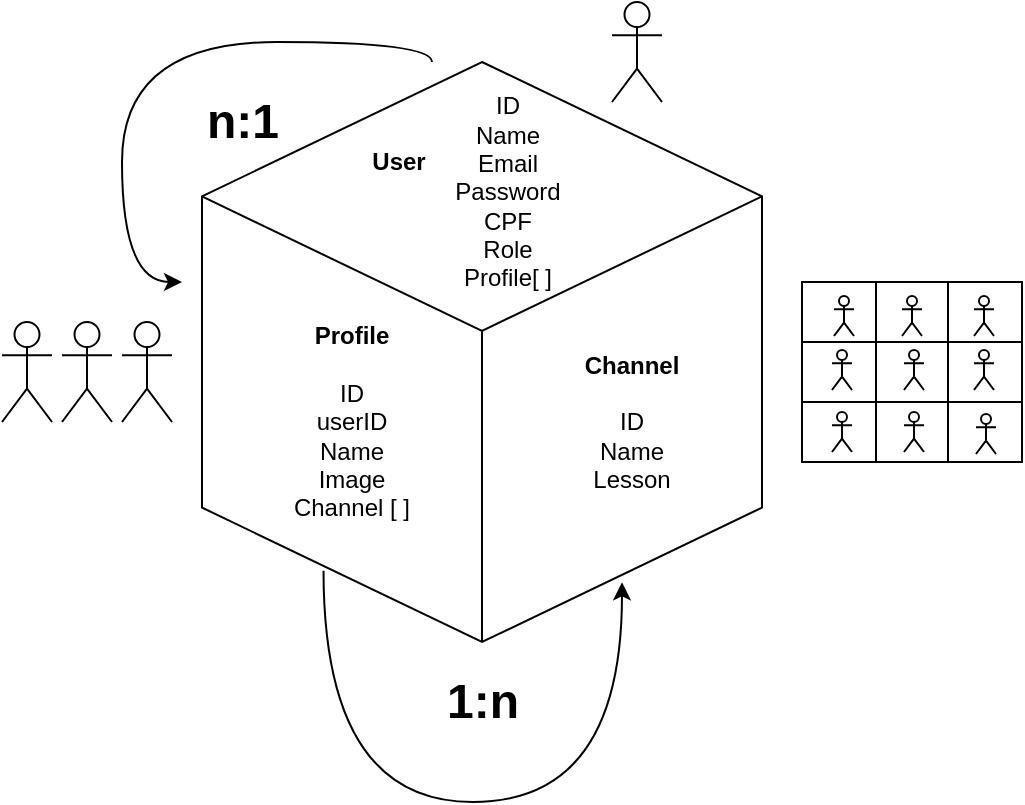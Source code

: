 <mxfile>
    <diagram id="1NWpr-ogG7gkXeitvTiQ" name="Página-1">
        <mxGraphModel dx="1009" dy="472" grid="1" gridSize="10" guides="1" tooltips="1" connect="1" arrows="1" fold="1" page="1" pageScale="1" pageWidth="850" pageHeight="1100" math="0" shadow="0">
            <root>
                <mxCell id="0"/>
                <mxCell id="1" parent="0"/>
                <mxCell id="2" value="" style="html=1;whiteSpace=wrap;shape=isoCube2;backgroundOutline=1;isoAngle=15;" vertex="1" parent="1">
                    <mxGeometry x="240" y="90" width="280" height="290" as="geometry"/>
                </mxCell>
                <mxCell id="3" value="ID&lt;br style=&quot;font-size: 12px&quot;&gt;Name&lt;br style=&quot;font-size: 12px&quot;&gt;Email&lt;br style=&quot;font-size: 12px&quot;&gt;Password&lt;br style=&quot;font-size: 12px&quot;&gt;CPF&lt;br style=&quot;font-size: 12px&quot;&gt;Role&lt;br style=&quot;font-size: 12px&quot;&gt;Profile[ ]" style="text;html=1;strokeColor=none;fillColor=none;align=center;verticalAlign=middle;whiteSpace=wrap;rounded=0;fontSize=12;" vertex="1" parent="1">
                    <mxGeometry x="368" y="110" width="50" height="90" as="geometry"/>
                </mxCell>
                <mxCell id="6" value="&lt;b&gt;Profile&lt;/b&gt;&lt;br&gt;&lt;br&gt;ID&lt;br&gt;userID&lt;br&gt;Name&lt;br&gt;Image&lt;br&gt;Channel [ ]" style="text;html=1;fillColor=none;align=center;verticalAlign=middle;whiteSpace=wrap;rounded=0;" vertex="1" parent="1">
                    <mxGeometry x="280" y="210" width="70" height="120" as="geometry"/>
                </mxCell>
                <mxCell id="7" value="&lt;b&gt;Channel&lt;/b&gt;&lt;br&gt;&lt;br&gt;ID&lt;br&gt;Name&lt;br&gt;Lesson" style="text;html=1;strokeColor=none;fillColor=none;align=center;verticalAlign=middle;whiteSpace=wrap;rounded=0;" vertex="1" parent="1">
                    <mxGeometry x="425" y="210" width="60" height="120" as="geometry"/>
                </mxCell>
                <mxCell id="17" value="" style="endArrow=classic;html=1;fillColor=#030B2A;curved=1;edgeStyle=orthogonalEdgeStyle;" edge="1" parent="1">
                    <mxGeometry width="50" height="50" relative="1" as="geometry">
                        <mxPoint x="355" y="90" as="sourcePoint"/>
                        <mxPoint x="230" y="200" as="targetPoint"/>
                        <Array as="points">
                            <mxPoint x="355" y="80"/>
                            <mxPoint x="200" y="80"/>
                            <mxPoint x="200" y="200"/>
                        </Array>
                    </mxGeometry>
                </mxCell>
                <mxCell id="18" value="n:1" style="text;strokeColor=none;fillColor=none;html=1;fontSize=24;fontStyle=1;verticalAlign=middle;align=center;" vertex="1" parent="1">
                    <mxGeometry x="210" y="100" width="100" height="40" as="geometry"/>
                </mxCell>
                <mxCell id="19" value="" style="endArrow=classic;html=1;fillColor=#030B2A;curved=1;edgeStyle=orthogonalEdgeStyle;entryX=0.75;entryY=0.897;entryDx=0;entryDy=0;entryPerimeter=0;exitX=0.217;exitY=0.877;exitDx=0;exitDy=0;exitPerimeter=0;" edge="1" parent="1" source="2" target="2">
                    <mxGeometry width="50" height="50" relative="1" as="geometry">
                        <mxPoint x="320" y="410" as="sourcePoint"/>
                        <mxPoint x="450" y="380" as="targetPoint"/>
                        <Array as="points">
                            <mxPoint x="301" y="460"/>
                            <mxPoint x="450" y="460"/>
                        </Array>
                    </mxGeometry>
                </mxCell>
                <mxCell id="20" value="1:n" style="text;strokeColor=none;fillColor=none;html=1;fontSize=24;fontStyle=1;verticalAlign=middle;align=center;" vertex="1" parent="1">
                    <mxGeometry x="330" y="390" width="100" height="40" as="geometry"/>
                </mxCell>
                <mxCell id="21" value="User" style="text;strokeColor=none;fillColor=none;html=1;fontSize=12;fontStyle=1;verticalAlign=middle;align=center;" vertex="1" parent="1">
                    <mxGeometry x="310" y="120" width="55" height="40" as="geometry"/>
                </mxCell>
                <mxCell id="22" value="" style="shape=umlActor;verticalLabelPosition=bottom;verticalAlign=top;html=1;outlineConnect=0;fontSize=12;" vertex="1" parent="1">
                    <mxGeometry x="445" y="60" width="25" height="50" as="geometry"/>
                </mxCell>
                <mxCell id="24" value="" style="shape=umlActor;verticalLabelPosition=bottom;verticalAlign=top;html=1;outlineConnect=0;fontSize=12;" vertex="1" parent="1">
                    <mxGeometry x="140" y="220" width="25" height="50" as="geometry"/>
                </mxCell>
                <mxCell id="25" value="" style="shape=umlActor;verticalLabelPosition=bottom;verticalAlign=top;html=1;outlineConnect=0;fontSize=12;" vertex="1" parent="1">
                    <mxGeometry x="170" y="220" width="25" height="50" as="geometry"/>
                </mxCell>
                <mxCell id="26" value="" style="shape=umlActor;verticalLabelPosition=bottom;verticalAlign=top;html=1;outlineConnect=0;fontSize=12;" vertex="1" parent="1">
                    <mxGeometry x="200" y="220" width="25" height="50" as="geometry"/>
                </mxCell>
                <mxCell id="41" value="" style="shape=table;html=1;whiteSpace=wrap;startSize=0;container=1;collapsible=0;childLayout=tableLayout;fontSize=12;" vertex="1" parent="1">
                    <mxGeometry x="540" y="200" width="110" height="90" as="geometry"/>
                </mxCell>
                <mxCell id="42" value="" style="shape=partialRectangle;html=1;whiteSpace=wrap;collapsible=0;dropTarget=0;pointerEvents=0;fillColor=none;top=0;left=0;bottom=0;right=0;points=[[0,0.5],[1,0.5]];portConstraint=eastwest;fontSize=12;" vertex="1" parent="41">
                    <mxGeometry width="110" height="30" as="geometry"/>
                </mxCell>
                <mxCell id="43" value="" style="shape=partialRectangle;html=1;whiteSpace=wrap;connectable=0;fillColor=none;top=0;left=0;bottom=0;right=0;overflow=hidden;pointerEvents=1;fontSize=12;" vertex="1" parent="42">
                    <mxGeometry width="37" height="30" as="geometry">
                        <mxRectangle width="37" height="30" as="alternateBounds"/>
                    </mxGeometry>
                </mxCell>
                <mxCell id="44" value="" style="shape=partialRectangle;html=1;whiteSpace=wrap;connectable=0;fillColor=none;top=0;left=0;bottom=0;right=0;overflow=hidden;pointerEvents=1;fontSize=12;" vertex="1" parent="42">
                    <mxGeometry x="37" width="36" height="30" as="geometry">
                        <mxRectangle width="36" height="30" as="alternateBounds"/>
                    </mxGeometry>
                </mxCell>
                <mxCell id="45" value="" style="shape=partialRectangle;html=1;whiteSpace=wrap;connectable=0;fillColor=none;top=0;left=0;bottom=0;right=0;overflow=hidden;pointerEvents=1;fontSize=12;" vertex="1" parent="42">
                    <mxGeometry x="73" width="37" height="30" as="geometry">
                        <mxRectangle width="37" height="30" as="alternateBounds"/>
                    </mxGeometry>
                </mxCell>
                <mxCell id="46" value="" style="shape=partialRectangle;html=1;whiteSpace=wrap;collapsible=0;dropTarget=0;pointerEvents=0;fillColor=none;top=0;left=0;bottom=0;right=0;points=[[0,0.5],[1,0.5]];portConstraint=eastwest;fontSize=12;" vertex="1" parent="41">
                    <mxGeometry y="30" width="110" height="30" as="geometry"/>
                </mxCell>
                <mxCell id="47" value="" style="shape=partialRectangle;html=1;whiteSpace=wrap;connectable=0;fillColor=none;top=0;left=0;bottom=0;right=0;overflow=hidden;pointerEvents=1;fontSize=12;" vertex="1" parent="46">
                    <mxGeometry width="37" height="30" as="geometry">
                        <mxRectangle width="37" height="30" as="alternateBounds"/>
                    </mxGeometry>
                </mxCell>
                <mxCell id="48" value="" style="shape=partialRectangle;html=1;whiteSpace=wrap;connectable=0;fillColor=none;top=0;left=0;bottom=0;right=0;overflow=hidden;pointerEvents=1;fontSize=12;" vertex="1" parent="46">
                    <mxGeometry x="37" width="36" height="30" as="geometry">
                        <mxRectangle width="36" height="30" as="alternateBounds"/>
                    </mxGeometry>
                </mxCell>
                <mxCell id="49" value="" style="shape=partialRectangle;html=1;whiteSpace=wrap;connectable=0;fillColor=none;top=0;left=0;bottom=0;right=0;overflow=hidden;pointerEvents=1;fontSize=12;" vertex="1" parent="46">
                    <mxGeometry x="73" width="37" height="30" as="geometry">
                        <mxRectangle width="37" height="30" as="alternateBounds"/>
                    </mxGeometry>
                </mxCell>
                <mxCell id="50" value="" style="shape=partialRectangle;html=1;whiteSpace=wrap;collapsible=0;dropTarget=0;pointerEvents=0;fillColor=none;top=0;left=0;bottom=0;right=0;points=[[0,0.5],[1,0.5]];portConstraint=eastwest;fontSize=12;" vertex="1" parent="41">
                    <mxGeometry y="60" width="110" height="30" as="geometry"/>
                </mxCell>
                <mxCell id="51" value="" style="shape=partialRectangle;html=1;whiteSpace=wrap;connectable=0;fillColor=none;top=0;left=0;bottom=0;right=0;overflow=hidden;pointerEvents=1;fontSize=12;" vertex="1" parent="50">
                    <mxGeometry width="37" height="30" as="geometry">
                        <mxRectangle width="37" height="30" as="alternateBounds"/>
                    </mxGeometry>
                </mxCell>
                <mxCell id="52" value="" style="shape=partialRectangle;html=1;whiteSpace=wrap;connectable=0;fillColor=none;top=0;left=0;bottom=0;right=0;overflow=hidden;pointerEvents=1;fontSize=12;" vertex="1" parent="50">
                    <mxGeometry x="37" width="36" height="30" as="geometry">
                        <mxRectangle width="36" height="30" as="alternateBounds"/>
                    </mxGeometry>
                </mxCell>
                <mxCell id="53" value="" style="shape=partialRectangle;html=1;whiteSpace=wrap;connectable=0;fillColor=none;top=0;left=0;bottom=0;right=0;overflow=hidden;pointerEvents=1;fontSize=12;" vertex="1" parent="50">
                    <mxGeometry x="73" width="37" height="30" as="geometry">
                        <mxRectangle width="37" height="30" as="alternateBounds"/>
                    </mxGeometry>
                </mxCell>
                <mxCell id="54" value="" style="shape=umlActor;verticalLabelPosition=bottom;verticalAlign=top;html=1;outlineConnect=0;fontSize=12;" vertex="1" parent="1">
                    <mxGeometry x="556" y="207" width="10" height="20" as="geometry"/>
                </mxCell>
                <mxCell id="55" value="" style="shape=umlActor;verticalLabelPosition=bottom;verticalAlign=top;html=1;outlineConnect=0;fontSize=12;" vertex="1" parent="1">
                    <mxGeometry x="590" y="207" width="10" height="20" as="geometry"/>
                </mxCell>
                <mxCell id="56" value="" style="shape=umlActor;verticalLabelPosition=bottom;verticalAlign=top;html=1;outlineConnect=0;fontSize=12;" vertex="1" parent="1">
                    <mxGeometry x="555" y="234" width="10" height="20" as="geometry"/>
                </mxCell>
                <mxCell id="57" value="" style="shape=umlActor;verticalLabelPosition=bottom;verticalAlign=top;html=1;outlineConnect=0;fontSize=12;" vertex="1" parent="1">
                    <mxGeometry x="626" y="207" width="10" height="20" as="geometry"/>
                </mxCell>
                <mxCell id="58" value="" style="shape=umlActor;verticalLabelPosition=bottom;verticalAlign=top;html=1;outlineConnect=0;fontSize=12;" vertex="1" parent="1">
                    <mxGeometry x="626" y="234" width="10" height="20" as="geometry"/>
                </mxCell>
                <mxCell id="59" value="" style="shape=umlActor;verticalLabelPosition=bottom;verticalAlign=top;html=1;outlineConnect=0;fontSize=12;" vertex="1" parent="1">
                    <mxGeometry x="591" y="265" width="10" height="20" as="geometry"/>
                </mxCell>
                <mxCell id="60" value="" style="shape=umlActor;verticalLabelPosition=bottom;verticalAlign=top;html=1;outlineConnect=0;fontSize=12;" vertex="1" parent="1">
                    <mxGeometry x="627" y="266" width="10" height="20" as="geometry"/>
                </mxCell>
                <mxCell id="61" value="" style="shape=umlActor;verticalLabelPosition=bottom;verticalAlign=top;html=1;outlineConnect=0;fontSize=12;" vertex="1" parent="1">
                    <mxGeometry x="591" y="234" width="10" height="20" as="geometry"/>
                </mxCell>
                <mxCell id="63" value="" style="shape=umlActor;verticalLabelPosition=bottom;verticalAlign=top;html=1;outlineConnect=0;fontSize=12;" vertex="1" parent="1">
                    <mxGeometry x="555" y="265" width="10" height="20" as="geometry"/>
                </mxCell>
            </root>
        </mxGraphModel>
    </diagram>
</mxfile>